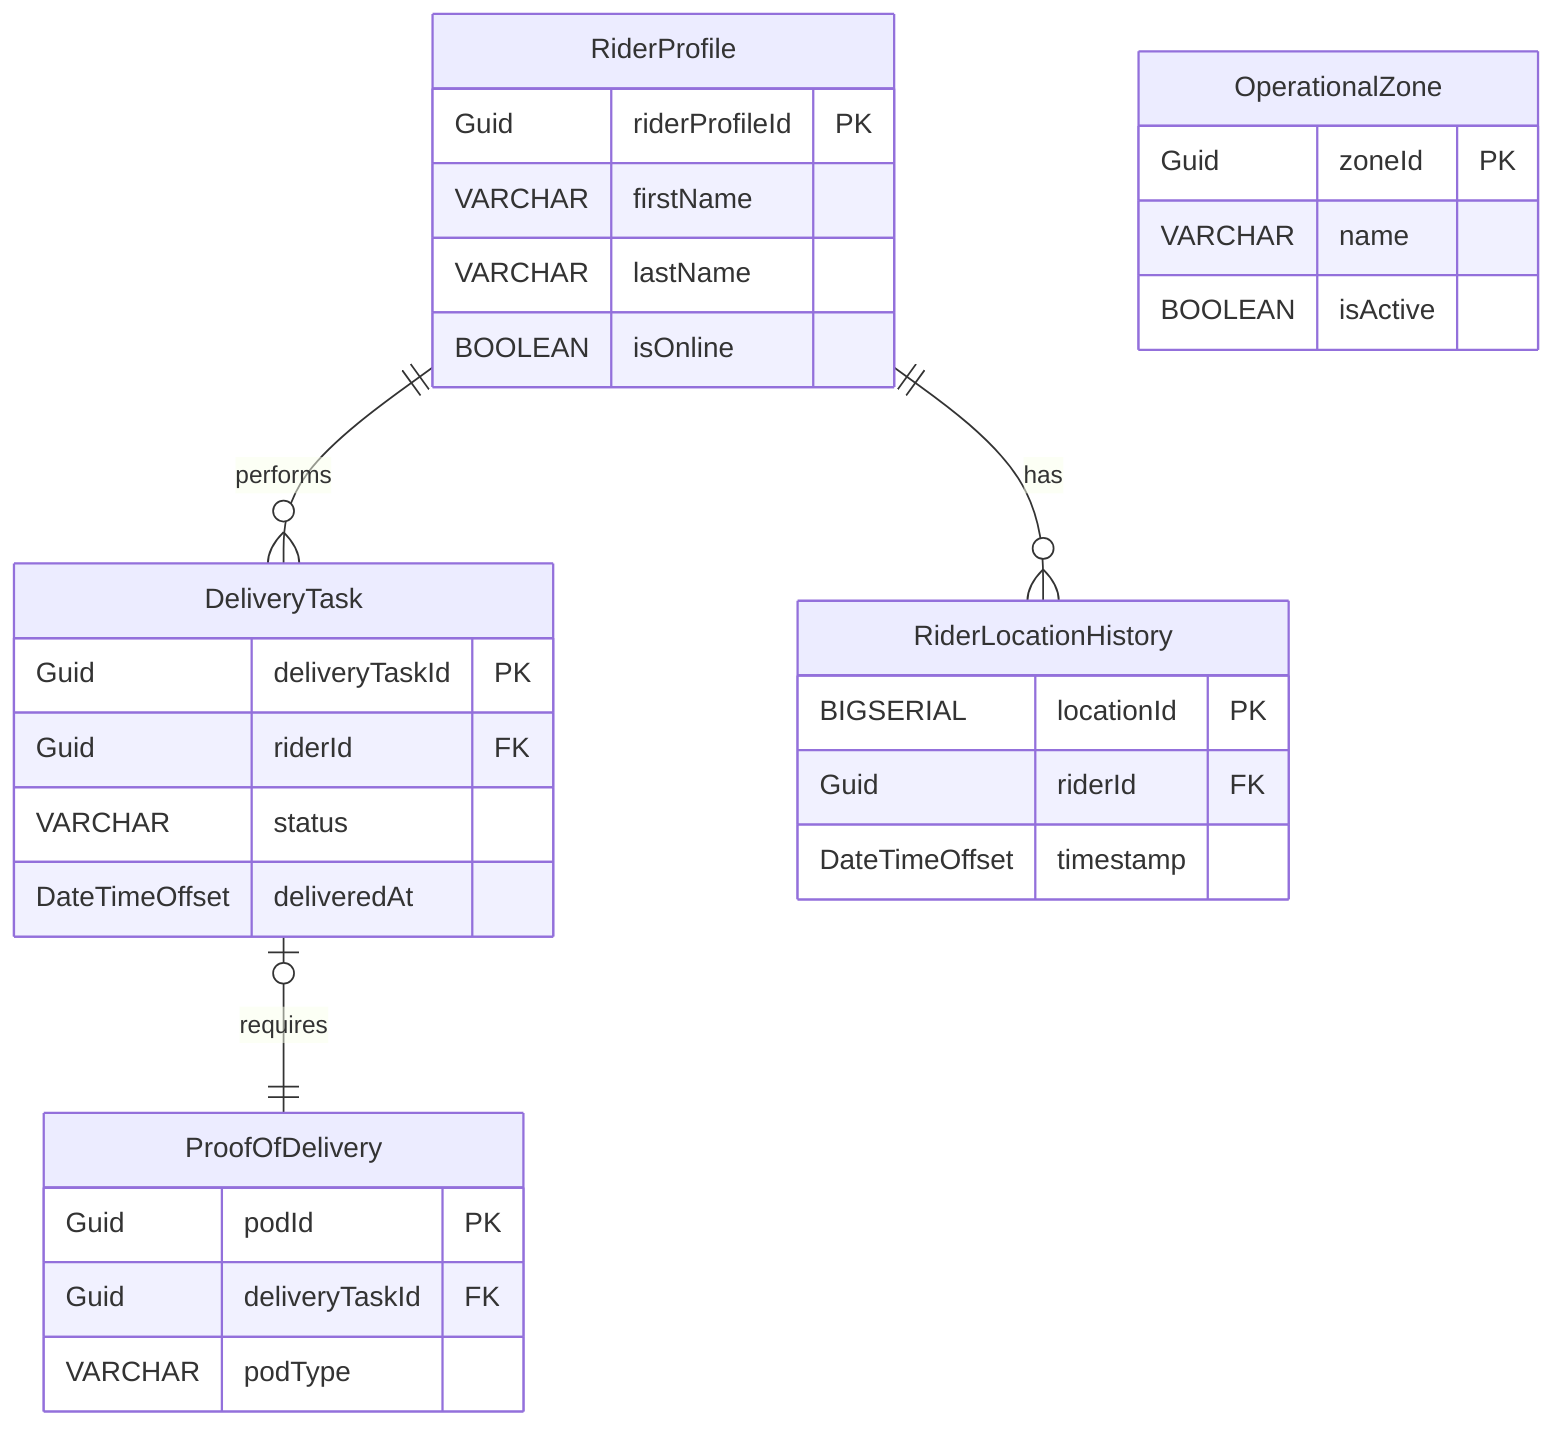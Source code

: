 erDiagram
    RiderProfile {
        Guid riderProfileId PK
        VARCHAR firstName
        VARCHAR lastName
        BOOLEAN isOnline
    }

    DeliveryTask {
        Guid deliveryTaskId PK
        Guid riderId FK
        VARCHAR status
        DateTimeOffset deliveredAt
    }

    ProofOfDelivery {
        Guid podId PK
        Guid deliveryTaskId FK
        VARCHAR podType
    }

    RiderLocationHistory {
        BIGSERIAL locationId PK
        Guid riderId FK
        DateTimeOffset timestamp
    }

    OperationalZone {
        Guid zoneId PK
        VARCHAR name
        BOOLEAN isActive
    }

    RiderProfile ||--o{ DeliveryTask : "performs"
    RiderProfile ||--o{ RiderLocationHistory : "has"
    DeliveryTask |o--|| ProofOfDelivery : "requires"
